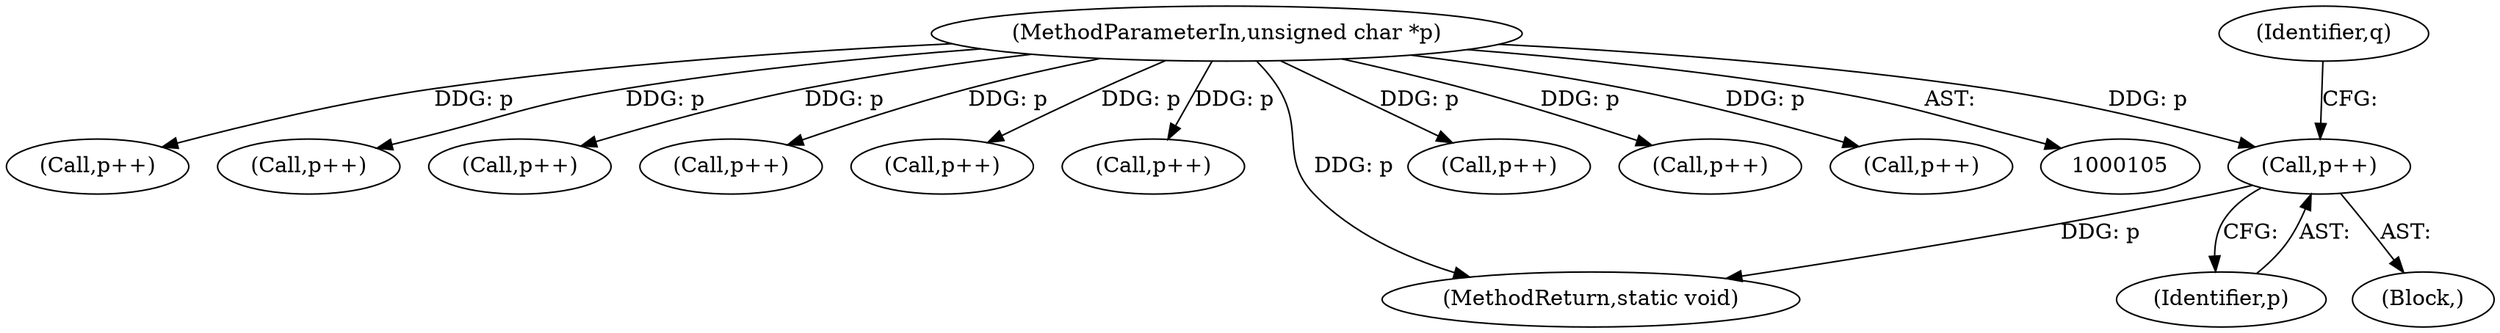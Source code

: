 digraph "0_ImageMagick_d9b2209a69ee90d8df81fb124eb66f593eb9f599@pointer" {
"1000731" [label="(Call,p++)"];
"1000106" [label="(MethodParameterIn,unsigned char *p)"];
"1000262" [label="(Call,p++)"];
"1000661" [label="(Call,p++)"];
"1000786" [label="(Call,p++)"];
"1000792" [label="(Call,p++)"];
"1000106" [label="(MethodParameterIn,unsigned char *p)"];
"1000731" [label="(Call,p++)"];
"1000734" [label="(Identifier,q)"];
"1000624" [label="(Call,p++)"];
"1000710" [label="(Block,)"];
"1000206" [label="(Call,p++)"];
"1000803" [label="(MethodReturn,static void)"];
"1000416" [label="(Call,p++)"];
"1000523" [label="(Call,p++)"];
"1000732" [label="(Identifier,p)"];
"1000780" [label="(Call,p++)"];
"1000731" -> "1000710"  [label="AST: "];
"1000731" -> "1000732"  [label="CFG: "];
"1000732" -> "1000731"  [label="AST: "];
"1000734" -> "1000731"  [label="CFG: "];
"1000731" -> "1000803"  [label="DDG: p"];
"1000106" -> "1000731"  [label="DDG: p"];
"1000106" -> "1000105"  [label="AST: "];
"1000106" -> "1000803"  [label="DDG: p"];
"1000106" -> "1000206"  [label="DDG: p"];
"1000106" -> "1000262"  [label="DDG: p"];
"1000106" -> "1000416"  [label="DDG: p"];
"1000106" -> "1000523"  [label="DDG: p"];
"1000106" -> "1000624"  [label="DDG: p"];
"1000106" -> "1000661"  [label="DDG: p"];
"1000106" -> "1000780"  [label="DDG: p"];
"1000106" -> "1000786"  [label="DDG: p"];
"1000106" -> "1000792"  [label="DDG: p"];
}
